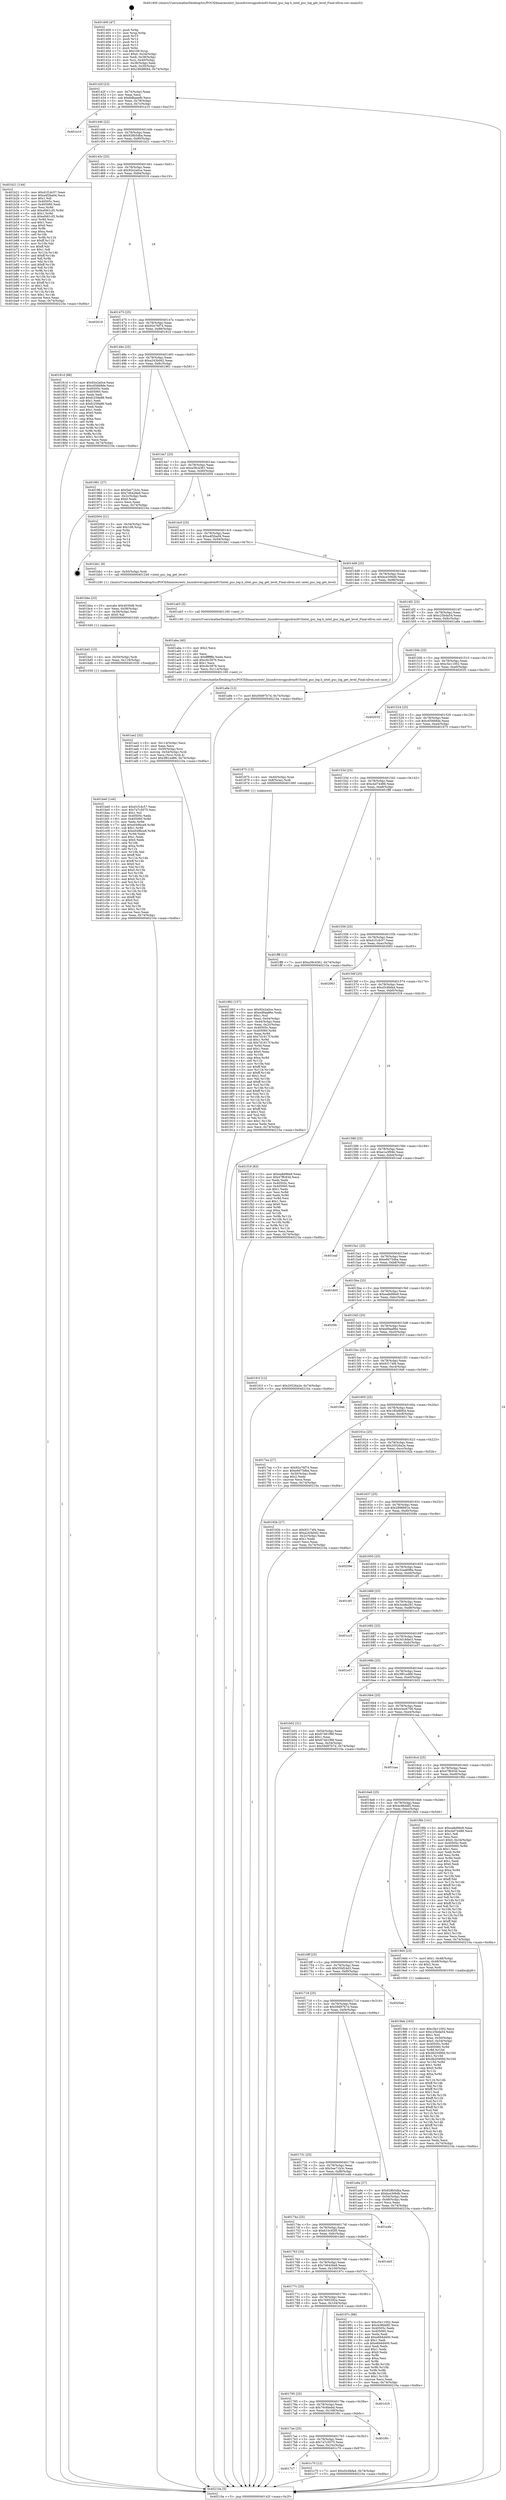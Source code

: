 digraph "0x401400" {
  label = "0x401400 (/mnt/c/Users/mathe/Desktop/tcc/POCII/binaries/extr_linuxdriversgpudrmi915intel_guc_log.h_intel_guc_log_get_level_Final-ollvm.out::main(0))"
  labelloc = "t"
  node[shape=record]

  Entry [label="",width=0.3,height=0.3,shape=circle,fillcolor=black,style=filled]
  "0x40142f" [label="{
     0x40142f [23]\l
     | [instrs]\l
     &nbsp;&nbsp;0x40142f \<+3\>: mov -0x74(%rbp),%eax\l
     &nbsp;&nbsp;0x401432 \<+2\>: mov %eax,%ecx\l
     &nbsp;&nbsp;0x401434 \<+6\>: sub $0x8dbaeefb,%ecx\l
     &nbsp;&nbsp;0x40143a \<+3\>: mov %eax,-0x78(%rbp)\l
     &nbsp;&nbsp;0x40143d \<+3\>: mov %ecx,-0x7c(%rbp)\l
     &nbsp;&nbsp;0x401440 \<+6\>: je 0000000000401e10 \<main+0xa10\>\l
  }"]
  "0x401e10" [label="{
     0x401e10\l
  }", style=dashed]
  "0x401446" [label="{
     0x401446 [22]\l
     | [instrs]\l
     &nbsp;&nbsp;0x401446 \<+5\>: jmp 000000000040144b \<main+0x4b\>\l
     &nbsp;&nbsp;0x40144b \<+3\>: mov -0x78(%rbp),%eax\l
     &nbsp;&nbsp;0x40144e \<+5\>: sub $0x928b5dba,%eax\l
     &nbsp;&nbsp;0x401453 \<+3\>: mov %eax,-0x80(%rbp)\l
     &nbsp;&nbsp;0x401456 \<+6\>: je 0000000000401b21 \<main+0x721\>\l
  }"]
  Exit [label="",width=0.3,height=0.3,shape=circle,fillcolor=black,style=filled,peripheries=2]
  "0x401b21" [label="{
     0x401b21 [144]\l
     | [instrs]\l
     &nbsp;&nbsp;0x401b21 \<+5\>: mov $0xd1f1dc57,%eax\l
     &nbsp;&nbsp;0x401b26 \<+5\>: mov $0xa4f2ba04,%ecx\l
     &nbsp;&nbsp;0x401b2b \<+2\>: mov $0x1,%dl\l
     &nbsp;&nbsp;0x401b2d \<+7\>: mov 0x40505c,%esi\l
     &nbsp;&nbsp;0x401b34 \<+7\>: mov 0x405060,%edi\l
     &nbsp;&nbsp;0x401b3b \<+3\>: mov %esi,%r8d\l
     &nbsp;&nbsp;0x401b3e \<+7\>: add $0xef461cf3,%r8d\l
     &nbsp;&nbsp;0x401b45 \<+4\>: sub $0x1,%r8d\l
     &nbsp;&nbsp;0x401b49 \<+7\>: sub $0xef461cf3,%r8d\l
     &nbsp;&nbsp;0x401b50 \<+4\>: imul %r8d,%esi\l
     &nbsp;&nbsp;0x401b54 \<+3\>: and $0x1,%esi\l
     &nbsp;&nbsp;0x401b57 \<+3\>: cmp $0x0,%esi\l
     &nbsp;&nbsp;0x401b5a \<+4\>: sete %r9b\l
     &nbsp;&nbsp;0x401b5e \<+3\>: cmp $0xa,%edi\l
     &nbsp;&nbsp;0x401b61 \<+4\>: setl %r10b\l
     &nbsp;&nbsp;0x401b65 \<+3\>: mov %r9b,%r11b\l
     &nbsp;&nbsp;0x401b68 \<+4\>: xor $0xff,%r11b\l
     &nbsp;&nbsp;0x401b6c \<+3\>: mov %r10b,%bl\l
     &nbsp;&nbsp;0x401b6f \<+3\>: xor $0xff,%bl\l
     &nbsp;&nbsp;0x401b72 \<+3\>: xor $0x1,%dl\l
     &nbsp;&nbsp;0x401b75 \<+3\>: mov %r11b,%r14b\l
     &nbsp;&nbsp;0x401b78 \<+4\>: and $0xff,%r14b\l
     &nbsp;&nbsp;0x401b7c \<+3\>: and %dl,%r9b\l
     &nbsp;&nbsp;0x401b7f \<+3\>: mov %bl,%r15b\l
     &nbsp;&nbsp;0x401b82 \<+4\>: and $0xff,%r15b\l
     &nbsp;&nbsp;0x401b86 \<+3\>: and %dl,%r10b\l
     &nbsp;&nbsp;0x401b89 \<+3\>: or %r9b,%r14b\l
     &nbsp;&nbsp;0x401b8c \<+3\>: or %r10b,%r15b\l
     &nbsp;&nbsp;0x401b8f \<+3\>: xor %r15b,%r14b\l
     &nbsp;&nbsp;0x401b92 \<+3\>: or %bl,%r11b\l
     &nbsp;&nbsp;0x401b95 \<+4\>: xor $0xff,%r11b\l
     &nbsp;&nbsp;0x401b99 \<+3\>: or $0x1,%dl\l
     &nbsp;&nbsp;0x401b9c \<+3\>: and %dl,%r11b\l
     &nbsp;&nbsp;0x401b9f \<+3\>: or %r11b,%r14b\l
     &nbsp;&nbsp;0x401ba2 \<+4\>: test $0x1,%r14b\l
     &nbsp;&nbsp;0x401ba6 \<+3\>: cmovne %ecx,%eax\l
     &nbsp;&nbsp;0x401ba9 \<+3\>: mov %eax,-0x74(%rbp)\l
     &nbsp;&nbsp;0x401bac \<+5\>: jmp 000000000040210a \<main+0xd0a\>\l
  }"]
  "0x40145c" [label="{
     0x40145c [25]\l
     | [instrs]\l
     &nbsp;&nbsp;0x40145c \<+5\>: jmp 0000000000401461 \<main+0x61\>\l
     &nbsp;&nbsp;0x401461 \<+3\>: mov -0x78(%rbp),%eax\l
     &nbsp;&nbsp;0x401464 \<+5\>: sub $0x92e2a0ce,%eax\l
     &nbsp;&nbsp;0x401469 \<+6\>: mov %eax,-0x84(%rbp)\l
     &nbsp;&nbsp;0x40146f \<+6\>: je 0000000000402019 \<main+0xc19\>\l
  }"]
  "0x4017c7" [label="{
     0x4017c7\l
  }", style=dashed]
  "0x402019" [label="{
     0x402019\l
  }", style=dashed]
  "0x401475" [label="{
     0x401475 [25]\l
     | [instrs]\l
     &nbsp;&nbsp;0x401475 \<+5\>: jmp 000000000040147a \<main+0x7a\>\l
     &nbsp;&nbsp;0x40147a \<+3\>: mov -0x78(%rbp),%eax\l
     &nbsp;&nbsp;0x40147d \<+5\>: sub $0x92e76f74,%eax\l
     &nbsp;&nbsp;0x401482 \<+6\>: mov %eax,-0x88(%rbp)\l
     &nbsp;&nbsp;0x401488 \<+6\>: je 000000000040181d \<main+0x41d\>\l
  }"]
  "0x401c70" [label="{
     0x401c70 [12]\l
     | [instrs]\l
     &nbsp;&nbsp;0x401c70 \<+7\>: movl $0xd3c6bfa4,-0x74(%rbp)\l
     &nbsp;&nbsp;0x401c77 \<+5\>: jmp 000000000040210a \<main+0xd0a\>\l
  }"]
  "0x40181d" [label="{
     0x40181d [88]\l
     | [instrs]\l
     &nbsp;&nbsp;0x40181d \<+5\>: mov $0x92e2a0ce,%eax\l
     &nbsp;&nbsp;0x401822 \<+5\>: mov $0xc65668de,%ecx\l
     &nbsp;&nbsp;0x401827 \<+7\>: mov 0x40505c,%edx\l
     &nbsp;&nbsp;0x40182e \<+7\>: mov 0x405060,%esi\l
     &nbsp;&nbsp;0x401835 \<+2\>: mov %edx,%edi\l
     &nbsp;&nbsp;0x401837 \<+6\>: add $0xfc259a88,%edi\l
     &nbsp;&nbsp;0x40183d \<+3\>: sub $0x1,%edi\l
     &nbsp;&nbsp;0x401840 \<+6\>: sub $0xfc259a88,%edi\l
     &nbsp;&nbsp;0x401846 \<+3\>: imul %edi,%edx\l
     &nbsp;&nbsp;0x401849 \<+3\>: and $0x1,%edx\l
     &nbsp;&nbsp;0x40184c \<+3\>: cmp $0x0,%edx\l
     &nbsp;&nbsp;0x40184f \<+4\>: sete %r8b\l
     &nbsp;&nbsp;0x401853 \<+3\>: cmp $0xa,%esi\l
     &nbsp;&nbsp;0x401856 \<+4\>: setl %r9b\l
     &nbsp;&nbsp;0x40185a \<+3\>: mov %r8b,%r10b\l
     &nbsp;&nbsp;0x40185d \<+3\>: and %r9b,%r10b\l
     &nbsp;&nbsp;0x401860 \<+3\>: xor %r9b,%r8b\l
     &nbsp;&nbsp;0x401863 \<+3\>: or %r8b,%r10b\l
     &nbsp;&nbsp;0x401866 \<+4\>: test $0x1,%r10b\l
     &nbsp;&nbsp;0x40186a \<+3\>: cmovne %ecx,%eax\l
     &nbsp;&nbsp;0x40186d \<+3\>: mov %eax,-0x74(%rbp)\l
     &nbsp;&nbsp;0x401870 \<+5\>: jmp 000000000040210a \<main+0xd0a\>\l
  }"]
  "0x40148e" [label="{
     0x40148e [25]\l
     | [instrs]\l
     &nbsp;&nbsp;0x40148e \<+5\>: jmp 0000000000401493 \<main+0x93\>\l
     &nbsp;&nbsp;0x401493 \<+3\>: mov -0x78(%rbp),%eax\l
     &nbsp;&nbsp;0x401496 \<+5\>: sub $0xa243b0d2,%eax\l
     &nbsp;&nbsp;0x40149b \<+6\>: mov %eax,-0x8c(%rbp)\l
     &nbsp;&nbsp;0x4014a1 \<+6\>: je 0000000000401961 \<main+0x561\>\l
  }"]
  "0x4017ae" [label="{
     0x4017ae [25]\l
     | [instrs]\l
     &nbsp;&nbsp;0x4017ae \<+5\>: jmp 00000000004017b3 \<main+0x3b3\>\l
     &nbsp;&nbsp;0x4017b3 \<+3\>: mov -0x78(%rbp),%eax\l
     &nbsp;&nbsp;0x4017b6 \<+5\>: sub $0x7a7c5075,%eax\l
     &nbsp;&nbsp;0x4017bb \<+6\>: mov %eax,-0x10c(%rbp)\l
     &nbsp;&nbsp;0x4017c1 \<+6\>: je 0000000000401c70 \<main+0x870\>\l
  }"]
  "0x401961" [label="{
     0x401961 [27]\l
     | [instrs]\l
     &nbsp;&nbsp;0x401961 \<+5\>: mov $0x5ee71b3c,%eax\l
     &nbsp;&nbsp;0x401966 \<+5\>: mov $0x746426e9,%ecx\l
     &nbsp;&nbsp;0x40196b \<+3\>: mov -0x2c(%rbp),%edx\l
     &nbsp;&nbsp;0x40196e \<+3\>: cmp $0x0,%edx\l
     &nbsp;&nbsp;0x401971 \<+3\>: cmove %ecx,%eax\l
     &nbsp;&nbsp;0x401974 \<+3\>: mov %eax,-0x74(%rbp)\l
     &nbsp;&nbsp;0x401977 \<+5\>: jmp 000000000040210a \<main+0xd0a\>\l
  }"]
  "0x4014a7" [label="{
     0x4014a7 [25]\l
     | [instrs]\l
     &nbsp;&nbsp;0x4014a7 \<+5\>: jmp 00000000004014ac \<main+0xac\>\l
     &nbsp;&nbsp;0x4014ac \<+3\>: mov -0x78(%rbp),%eax\l
     &nbsp;&nbsp;0x4014af \<+5\>: sub $0xa39c4361,%eax\l
     &nbsp;&nbsp;0x4014b4 \<+6\>: mov %eax,-0x90(%rbp)\l
     &nbsp;&nbsp;0x4014ba \<+6\>: je 0000000000402004 \<main+0xc04\>\l
  }"]
  "0x401f0c" [label="{
     0x401f0c\l
  }", style=dashed]
  "0x402004" [label="{
     0x402004 [21]\l
     | [instrs]\l
     &nbsp;&nbsp;0x402004 \<+3\>: mov -0x34(%rbp),%eax\l
     &nbsp;&nbsp;0x402007 \<+7\>: add $0x108,%rsp\l
     &nbsp;&nbsp;0x40200e \<+1\>: pop %rbx\l
     &nbsp;&nbsp;0x40200f \<+2\>: pop %r12\l
     &nbsp;&nbsp;0x402011 \<+2\>: pop %r13\l
     &nbsp;&nbsp;0x402013 \<+2\>: pop %r14\l
     &nbsp;&nbsp;0x402015 \<+2\>: pop %r15\l
     &nbsp;&nbsp;0x402017 \<+1\>: pop %rbp\l
     &nbsp;&nbsp;0x402018 \<+1\>: ret\l
  }"]
  "0x4014c0" [label="{
     0x4014c0 [25]\l
     | [instrs]\l
     &nbsp;&nbsp;0x4014c0 \<+5\>: jmp 00000000004014c5 \<main+0xc5\>\l
     &nbsp;&nbsp;0x4014c5 \<+3\>: mov -0x78(%rbp),%eax\l
     &nbsp;&nbsp;0x4014c8 \<+5\>: sub $0xa4f2ba04,%eax\l
     &nbsp;&nbsp;0x4014cd \<+6\>: mov %eax,-0x94(%rbp)\l
     &nbsp;&nbsp;0x4014d3 \<+6\>: je 0000000000401bb1 \<main+0x7b1\>\l
  }"]
  "0x401795" [label="{
     0x401795 [25]\l
     | [instrs]\l
     &nbsp;&nbsp;0x401795 \<+5\>: jmp 000000000040179a \<main+0x39a\>\l
     &nbsp;&nbsp;0x40179a \<+3\>: mov -0x78(%rbp),%eax\l
     &nbsp;&nbsp;0x40179d \<+5\>: sub $0x76c6bebd,%eax\l
     &nbsp;&nbsp;0x4017a2 \<+6\>: mov %eax,-0x108(%rbp)\l
     &nbsp;&nbsp;0x4017a8 \<+6\>: je 0000000000401f0c \<main+0xb0c\>\l
  }"]
  "0x401bb1" [label="{
     0x401bb1 [9]\l
     | [instrs]\l
     &nbsp;&nbsp;0x401bb1 \<+4\>: mov -0x50(%rbp),%rdi\l
     &nbsp;&nbsp;0x401bb5 \<+5\>: call 0000000000401240 \<intel_guc_log_get_level\>\l
     | [calls]\l
     &nbsp;&nbsp;0x401240 \{1\} (/mnt/c/Users/mathe/Desktop/tcc/POCII/binaries/extr_linuxdriversgpudrmi915intel_guc_log.h_intel_guc_log_get_level_Final-ollvm.out::intel_guc_log_get_level)\l
  }"]
  "0x4014d9" [label="{
     0x4014d9 [25]\l
     | [instrs]\l
     &nbsp;&nbsp;0x4014d9 \<+5\>: jmp 00000000004014de \<main+0xde\>\l
     &nbsp;&nbsp;0x4014de \<+3\>: mov -0x78(%rbp),%eax\l
     &nbsp;&nbsp;0x4014e1 \<+5\>: sub $0xbce306db,%eax\l
     &nbsp;&nbsp;0x4014e6 \<+6\>: mov %eax,-0x98(%rbp)\l
     &nbsp;&nbsp;0x4014ec \<+6\>: je 0000000000401ab5 \<main+0x6b5\>\l
  }"]
  "0x401d18" [label="{
     0x401d18\l
  }", style=dashed]
  "0x401ab5" [label="{
     0x401ab5 [5]\l
     | [instrs]\l
     &nbsp;&nbsp;0x401ab5 \<+5\>: call 0000000000401160 \<next_i\>\l
     | [calls]\l
     &nbsp;&nbsp;0x401160 \{1\} (/mnt/c/Users/mathe/Desktop/tcc/POCII/binaries/extr_linuxdriversgpudrmi915intel_guc_log.h_intel_guc_log_get_level_Final-ollvm.out::next_i)\l
  }"]
  "0x4014f2" [label="{
     0x4014f2 [25]\l
     | [instrs]\l
     &nbsp;&nbsp;0x4014f2 \<+5\>: jmp 00000000004014f7 \<main+0xf7\>\l
     &nbsp;&nbsp;0x4014f7 \<+3\>: mov -0x78(%rbp),%eax\l
     &nbsp;&nbsp;0x4014fa \<+5\>: sub $0xc25bda54,%eax\l
     &nbsp;&nbsp;0x4014ff \<+6\>: mov %eax,-0x9c(%rbp)\l
     &nbsp;&nbsp;0x401505 \<+6\>: je 0000000000401a8e \<main+0x68e\>\l
  }"]
  "0x401be0" [label="{
     0x401be0 [144]\l
     | [instrs]\l
     &nbsp;&nbsp;0x401be0 \<+5\>: mov $0xd1f1dc57,%eax\l
     &nbsp;&nbsp;0x401be5 \<+5\>: mov $0x7a7c5075,%esi\l
     &nbsp;&nbsp;0x401bea \<+2\>: mov $0x1,%cl\l
     &nbsp;&nbsp;0x401bec \<+7\>: mov 0x40505c,%edx\l
     &nbsp;&nbsp;0x401bf3 \<+8\>: mov 0x405060,%r8d\l
     &nbsp;&nbsp;0x401bfb \<+3\>: mov %edx,%r9d\l
     &nbsp;&nbsp;0x401bfe \<+7\>: add $0xe049bce8,%r9d\l
     &nbsp;&nbsp;0x401c05 \<+4\>: sub $0x1,%r9d\l
     &nbsp;&nbsp;0x401c09 \<+7\>: sub $0xe049bce8,%r9d\l
     &nbsp;&nbsp;0x401c10 \<+4\>: imul %r9d,%edx\l
     &nbsp;&nbsp;0x401c14 \<+3\>: and $0x1,%edx\l
     &nbsp;&nbsp;0x401c17 \<+3\>: cmp $0x0,%edx\l
     &nbsp;&nbsp;0x401c1a \<+4\>: sete %r10b\l
     &nbsp;&nbsp;0x401c1e \<+4\>: cmp $0xa,%r8d\l
     &nbsp;&nbsp;0x401c22 \<+4\>: setl %r11b\l
     &nbsp;&nbsp;0x401c26 \<+3\>: mov %r10b,%bl\l
     &nbsp;&nbsp;0x401c29 \<+3\>: xor $0xff,%bl\l
     &nbsp;&nbsp;0x401c2c \<+3\>: mov %r11b,%r14b\l
     &nbsp;&nbsp;0x401c2f \<+4\>: xor $0xff,%r14b\l
     &nbsp;&nbsp;0x401c33 \<+3\>: xor $0x0,%cl\l
     &nbsp;&nbsp;0x401c36 \<+3\>: mov %bl,%r15b\l
     &nbsp;&nbsp;0x401c39 \<+4\>: and $0x0,%r15b\l
     &nbsp;&nbsp;0x401c3d \<+3\>: and %cl,%r10b\l
     &nbsp;&nbsp;0x401c40 \<+3\>: mov %r14b,%r12b\l
     &nbsp;&nbsp;0x401c43 \<+4\>: and $0x0,%r12b\l
     &nbsp;&nbsp;0x401c47 \<+3\>: and %cl,%r11b\l
     &nbsp;&nbsp;0x401c4a \<+3\>: or %r10b,%r15b\l
     &nbsp;&nbsp;0x401c4d \<+3\>: or %r11b,%r12b\l
     &nbsp;&nbsp;0x401c50 \<+3\>: xor %r12b,%r15b\l
     &nbsp;&nbsp;0x401c53 \<+3\>: or %r14b,%bl\l
     &nbsp;&nbsp;0x401c56 \<+3\>: xor $0xff,%bl\l
     &nbsp;&nbsp;0x401c59 \<+3\>: or $0x0,%cl\l
     &nbsp;&nbsp;0x401c5c \<+2\>: and %cl,%bl\l
     &nbsp;&nbsp;0x401c5e \<+3\>: or %bl,%r15b\l
     &nbsp;&nbsp;0x401c61 \<+4\>: test $0x1,%r15b\l
     &nbsp;&nbsp;0x401c65 \<+3\>: cmovne %esi,%eax\l
     &nbsp;&nbsp;0x401c68 \<+3\>: mov %eax,-0x74(%rbp)\l
     &nbsp;&nbsp;0x401c6b \<+5\>: jmp 000000000040210a \<main+0xd0a\>\l
  }"]
  "0x401a8e" [label="{
     0x401a8e [12]\l
     | [instrs]\l
     &nbsp;&nbsp;0x401a8e \<+7\>: movl $0x59d97b7d,-0x74(%rbp)\l
     &nbsp;&nbsp;0x401a95 \<+5\>: jmp 000000000040210a \<main+0xd0a\>\l
  }"]
  "0x40150b" [label="{
     0x40150b [25]\l
     | [instrs]\l
     &nbsp;&nbsp;0x40150b \<+5\>: jmp 0000000000401510 \<main+0x110\>\l
     &nbsp;&nbsp;0x401510 \<+3\>: mov -0x78(%rbp),%eax\l
     &nbsp;&nbsp;0x401513 \<+5\>: sub $0xc5e11002,%eax\l
     &nbsp;&nbsp;0x401518 \<+6\>: mov %eax,-0xa0(%rbp)\l
     &nbsp;&nbsp;0x40151e \<+6\>: je 0000000000402035 \<main+0xc35\>\l
  }"]
  "0x401bd1" [label="{
     0x401bd1 [15]\l
     | [instrs]\l
     &nbsp;&nbsp;0x401bd1 \<+4\>: mov -0x50(%rbp),%rdi\l
     &nbsp;&nbsp;0x401bd5 \<+6\>: mov %eax,-0x118(%rbp)\l
     &nbsp;&nbsp;0x401bdb \<+5\>: call 0000000000401030 \<free@plt\>\l
     | [calls]\l
     &nbsp;&nbsp;0x401030 \{1\} (unknown)\l
  }"]
  "0x402035" [label="{
     0x402035\l
  }", style=dashed]
  "0x401524" [label="{
     0x401524 [25]\l
     | [instrs]\l
     &nbsp;&nbsp;0x401524 \<+5\>: jmp 0000000000401529 \<main+0x129\>\l
     &nbsp;&nbsp;0x401529 \<+3\>: mov -0x78(%rbp),%eax\l
     &nbsp;&nbsp;0x40152c \<+5\>: sub $0xc65668de,%eax\l
     &nbsp;&nbsp;0x401531 \<+6\>: mov %eax,-0xa4(%rbp)\l
     &nbsp;&nbsp;0x401537 \<+6\>: je 0000000000401875 \<main+0x475\>\l
  }"]
  "0x401bba" [label="{
     0x401bba [23]\l
     | [instrs]\l
     &nbsp;&nbsp;0x401bba \<+10\>: movabs $0x4030d6,%rdi\l
     &nbsp;&nbsp;0x401bc4 \<+3\>: mov %eax,-0x58(%rbp)\l
     &nbsp;&nbsp;0x401bc7 \<+3\>: mov -0x58(%rbp),%esi\l
     &nbsp;&nbsp;0x401bca \<+2\>: mov $0x0,%al\l
     &nbsp;&nbsp;0x401bcc \<+5\>: call 0000000000401040 \<printf@plt\>\l
     | [calls]\l
     &nbsp;&nbsp;0x401040 \{1\} (unknown)\l
  }"]
  "0x401875" [label="{
     0x401875 [13]\l
     | [instrs]\l
     &nbsp;&nbsp;0x401875 \<+4\>: mov -0x40(%rbp),%rax\l
     &nbsp;&nbsp;0x401879 \<+4\>: mov 0x8(%rax),%rdi\l
     &nbsp;&nbsp;0x40187d \<+5\>: call 0000000000401060 \<atoi@plt\>\l
     | [calls]\l
     &nbsp;&nbsp;0x401060 \{1\} (unknown)\l
  }"]
  "0x40153d" [label="{
     0x40153d [25]\l
     | [instrs]\l
     &nbsp;&nbsp;0x40153d \<+5\>: jmp 0000000000401542 \<main+0x142\>\l
     &nbsp;&nbsp;0x401542 \<+3\>: mov -0x78(%rbp),%eax\l
     &nbsp;&nbsp;0x401545 \<+5\>: sub $0xcbd74486,%eax\l
     &nbsp;&nbsp;0x40154a \<+6\>: mov %eax,-0xa8(%rbp)\l
     &nbsp;&nbsp;0x401550 \<+6\>: je 0000000000401ff8 \<main+0xbf8\>\l
  }"]
  "0x401ae2" [label="{
     0x401ae2 [32]\l
     | [instrs]\l
     &nbsp;&nbsp;0x401ae2 \<+6\>: mov -0x114(%rbp),%ecx\l
     &nbsp;&nbsp;0x401ae8 \<+3\>: imul %eax,%ecx\l
     &nbsp;&nbsp;0x401aeb \<+4\>: mov -0x50(%rbp),%rsi\l
     &nbsp;&nbsp;0x401aef \<+4\>: movslq -0x54(%rbp),%rdi\l
     &nbsp;&nbsp;0x401af3 \<+3\>: mov %ecx,(%rsi,%rdi,4)\l
     &nbsp;&nbsp;0x401af6 \<+7\>: movl $0x3f61ed66,-0x74(%rbp)\l
     &nbsp;&nbsp;0x401afd \<+5\>: jmp 000000000040210a \<main+0xd0a\>\l
  }"]
  "0x401ff8" [label="{
     0x401ff8 [12]\l
     | [instrs]\l
     &nbsp;&nbsp;0x401ff8 \<+7\>: movl $0xa39c4361,-0x74(%rbp)\l
     &nbsp;&nbsp;0x401fff \<+5\>: jmp 000000000040210a \<main+0xd0a\>\l
  }"]
  "0x401556" [label="{
     0x401556 [25]\l
     | [instrs]\l
     &nbsp;&nbsp;0x401556 \<+5\>: jmp 000000000040155b \<main+0x15b\>\l
     &nbsp;&nbsp;0x40155b \<+3\>: mov -0x78(%rbp),%eax\l
     &nbsp;&nbsp;0x40155e \<+5\>: sub $0xd1f1dc57,%eax\l
     &nbsp;&nbsp;0x401563 \<+6\>: mov %eax,-0xac(%rbp)\l
     &nbsp;&nbsp;0x401569 \<+6\>: je 0000000000402063 \<main+0xc63\>\l
  }"]
  "0x401aba" [label="{
     0x401aba [40]\l
     | [instrs]\l
     &nbsp;&nbsp;0x401aba \<+5\>: mov $0x2,%ecx\l
     &nbsp;&nbsp;0x401abf \<+1\>: cltd\l
     &nbsp;&nbsp;0x401ac0 \<+2\>: idiv %ecx\l
     &nbsp;&nbsp;0x401ac2 \<+6\>: imul $0xfffffffe,%edx,%ecx\l
     &nbsp;&nbsp;0x401ac8 \<+6\>: add $0xc6c3876,%ecx\l
     &nbsp;&nbsp;0x401ace \<+3\>: add $0x1,%ecx\l
     &nbsp;&nbsp;0x401ad1 \<+6\>: sub $0xc6c3876,%ecx\l
     &nbsp;&nbsp;0x401ad7 \<+6\>: mov %ecx,-0x114(%rbp)\l
     &nbsp;&nbsp;0x401add \<+5\>: call 0000000000401160 \<next_i\>\l
     | [calls]\l
     &nbsp;&nbsp;0x401160 \{1\} (/mnt/c/Users/mathe/Desktop/tcc/POCII/binaries/extr_linuxdriversgpudrmi915intel_guc_log.h_intel_guc_log_get_level_Final-ollvm.out::next_i)\l
  }"]
  "0x402063" [label="{
     0x402063\l
  }", style=dashed]
  "0x40156f" [label="{
     0x40156f [25]\l
     | [instrs]\l
     &nbsp;&nbsp;0x40156f \<+5\>: jmp 0000000000401574 \<main+0x174\>\l
     &nbsp;&nbsp;0x401574 \<+3\>: mov -0x78(%rbp),%eax\l
     &nbsp;&nbsp;0x401577 \<+5\>: sub $0xd3c6bfa4,%eax\l
     &nbsp;&nbsp;0x40157c \<+6\>: mov %eax,-0xb0(%rbp)\l
     &nbsp;&nbsp;0x401582 \<+6\>: je 0000000000401f18 \<main+0xb18\>\l
  }"]
  "0x4019eb" [label="{
     0x4019eb [163]\l
     | [instrs]\l
     &nbsp;&nbsp;0x4019eb \<+5\>: mov $0xc5e11002,%ecx\l
     &nbsp;&nbsp;0x4019f0 \<+5\>: mov $0xc25bda54,%edx\l
     &nbsp;&nbsp;0x4019f5 \<+3\>: mov $0x1,%sil\l
     &nbsp;&nbsp;0x4019f8 \<+4\>: mov %rax,-0x50(%rbp)\l
     &nbsp;&nbsp;0x4019fc \<+7\>: movl $0x0,-0x54(%rbp)\l
     &nbsp;&nbsp;0x401a03 \<+8\>: mov 0x40505c,%r8d\l
     &nbsp;&nbsp;0x401a0b \<+8\>: mov 0x405060,%r9d\l
     &nbsp;&nbsp;0x401a13 \<+3\>: mov %r8d,%r10d\l
     &nbsp;&nbsp;0x401a16 \<+7\>: sub $0x4b20490d,%r10d\l
     &nbsp;&nbsp;0x401a1d \<+4\>: sub $0x1,%r10d\l
     &nbsp;&nbsp;0x401a21 \<+7\>: add $0x4b20490d,%r10d\l
     &nbsp;&nbsp;0x401a28 \<+4\>: imul %r10d,%r8d\l
     &nbsp;&nbsp;0x401a2c \<+4\>: and $0x1,%r8d\l
     &nbsp;&nbsp;0x401a30 \<+4\>: cmp $0x0,%r8d\l
     &nbsp;&nbsp;0x401a34 \<+4\>: sete %r11b\l
     &nbsp;&nbsp;0x401a38 \<+4\>: cmp $0xa,%r9d\l
     &nbsp;&nbsp;0x401a3c \<+3\>: setl %bl\l
     &nbsp;&nbsp;0x401a3f \<+3\>: mov %r11b,%r14b\l
     &nbsp;&nbsp;0x401a42 \<+4\>: xor $0xff,%r14b\l
     &nbsp;&nbsp;0x401a46 \<+3\>: mov %bl,%r15b\l
     &nbsp;&nbsp;0x401a49 \<+4\>: xor $0xff,%r15b\l
     &nbsp;&nbsp;0x401a4d \<+4\>: xor $0x1,%sil\l
     &nbsp;&nbsp;0x401a51 \<+3\>: mov %r14b,%r12b\l
     &nbsp;&nbsp;0x401a54 \<+4\>: and $0xff,%r12b\l
     &nbsp;&nbsp;0x401a58 \<+3\>: and %sil,%r11b\l
     &nbsp;&nbsp;0x401a5b \<+3\>: mov %r15b,%r13b\l
     &nbsp;&nbsp;0x401a5e \<+4\>: and $0xff,%r13b\l
     &nbsp;&nbsp;0x401a62 \<+3\>: and %sil,%bl\l
     &nbsp;&nbsp;0x401a65 \<+3\>: or %r11b,%r12b\l
     &nbsp;&nbsp;0x401a68 \<+3\>: or %bl,%r13b\l
     &nbsp;&nbsp;0x401a6b \<+3\>: xor %r13b,%r12b\l
     &nbsp;&nbsp;0x401a6e \<+3\>: or %r15b,%r14b\l
     &nbsp;&nbsp;0x401a71 \<+4\>: xor $0xff,%r14b\l
     &nbsp;&nbsp;0x401a75 \<+4\>: or $0x1,%sil\l
     &nbsp;&nbsp;0x401a79 \<+3\>: and %sil,%r14b\l
     &nbsp;&nbsp;0x401a7c \<+3\>: or %r14b,%r12b\l
     &nbsp;&nbsp;0x401a7f \<+4\>: test $0x1,%r12b\l
     &nbsp;&nbsp;0x401a83 \<+3\>: cmovne %edx,%ecx\l
     &nbsp;&nbsp;0x401a86 \<+3\>: mov %ecx,-0x74(%rbp)\l
     &nbsp;&nbsp;0x401a89 \<+5\>: jmp 000000000040210a \<main+0xd0a\>\l
  }"]
  "0x401f18" [label="{
     0x401f18 [83]\l
     | [instrs]\l
     &nbsp;&nbsp;0x401f18 \<+5\>: mov $0xea8d96e9,%eax\l
     &nbsp;&nbsp;0x401f1d \<+5\>: mov $0x47ffc83d,%ecx\l
     &nbsp;&nbsp;0x401f22 \<+2\>: xor %edx,%edx\l
     &nbsp;&nbsp;0x401f24 \<+7\>: mov 0x40505c,%esi\l
     &nbsp;&nbsp;0x401f2b \<+7\>: mov 0x405060,%edi\l
     &nbsp;&nbsp;0x401f32 \<+3\>: sub $0x1,%edx\l
     &nbsp;&nbsp;0x401f35 \<+3\>: mov %esi,%r8d\l
     &nbsp;&nbsp;0x401f38 \<+3\>: add %edx,%r8d\l
     &nbsp;&nbsp;0x401f3b \<+4\>: imul %r8d,%esi\l
     &nbsp;&nbsp;0x401f3f \<+3\>: and $0x1,%esi\l
     &nbsp;&nbsp;0x401f42 \<+3\>: cmp $0x0,%esi\l
     &nbsp;&nbsp;0x401f45 \<+4\>: sete %r9b\l
     &nbsp;&nbsp;0x401f49 \<+3\>: cmp $0xa,%edi\l
     &nbsp;&nbsp;0x401f4c \<+4\>: setl %r10b\l
     &nbsp;&nbsp;0x401f50 \<+3\>: mov %r9b,%r11b\l
     &nbsp;&nbsp;0x401f53 \<+3\>: and %r10b,%r11b\l
     &nbsp;&nbsp;0x401f56 \<+3\>: xor %r10b,%r9b\l
     &nbsp;&nbsp;0x401f59 \<+3\>: or %r9b,%r11b\l
     &nbsp;&nbsp;0x401f5c \<+4\>: test $0x1,%r11b\l
     &nbsp;&nbsp;0x401f60 \<+3\>: cmovne %ecx,%eax\l
     &nbsp;&nbsp;0x401f63 \<+3\>: mov %eax,-0x74(%rbp)\l
     &nbsp;&nbsp;0x401f66 \<+5\>: jmp 000000000040210a \<main+0xd0a\>\l
  }"]
  "0x401588" [label="{
     0x401588 [25]\l
     | [instrs]\l
     &nbsp;&nbsp;0x401588 \<+5\>: jmp 000000000040158d \<main+0x18d\>\l
     &nbsp;&nbsp;0x40158d \<+3\>: mov -0x78(%rbp),%eax\l
     &nbsp;&nbsp;0x401590 \<+5\>: sub $0xe1a3f94b,%eax\l
     &nbsp;&nbsp;0x401595 \<+6\>: mov %eax,-0xb4(%rbp)\l
     &nbsp;&nbsp;0x40159b \<+6\>: je 0000000000401eaf \<main+0xaaf\>\l
  }"]
  "0x40177c" [label="{
     0x40177c [25]\l
     | [instrs]\l
     &nbsp;&nbsp;0x40177c \<+5\>: jmp 0000000000401781 \<main+0x381\>\l
     &nbsp;&nbsp;0x401781 \<+3\>: mov -0x78(%rbp),%eax\l
     &nbsp;&nbsp;0x401784 \<+5\>: sub $0x7695292a,%eax\l
     &nbsp;&nbsp;0x401789 \<+6\>: mov %eax,-0x104(%rbp)\l
     &nbsp;&nbsp;0x40178f \<+6\>: je 0000000000401d18 \<main+0x918\>\l
  }"]
  "0x401eaf" [label="{
     0x401eaf\l
  }", style=dashed]
  "0x4015a1" [label="{
     0x4015a1 [25]\l
     | [instrs]\l
     &nbsp;&nbsp;0x4015a1 \<+5\>: jmp 00000000004015a6 \<main+0x1a6\>\l
     &nbsp;&nbsp;0x4015a6 \<+3\>: mov -0x78(%rbp),%eax\l
     &nbsp;&nbsp;0x4015a9 \<+5\>: sub $0xe8d75dba,%eax\l
     &nbsp;&nbsp;0x4015ae \<+6\>: mov %eax,-0xb8(%rbp)\l
     &nbsp;&nbsp;0x4015b4 \<+6\>: je 0000000000401805 \<main+0x405\>\l
  }"]
  "0x40197c" [label="{
     0x40197c [88]\l
     | [instrs]\l
     &nbsp;&nbsp;0x40197c \<+5\>: mov $0xc5e11002,%eax\l
     &nbsp;&nbsp;0x401981 \<+5\>: mov $0x4c86ddf2,%ecx\l
     &nbsp;&nbsp;0x401986 \<+7\>: mov 0x40505c,%edx\l
     &nbsp;&nbsp;0x40198d \<+7\>: mov 0x405060,%esi\l
     &nbsp;&nbsp;0x401994 \<+2\>: mov %edx,%edi\l
     &nbsp;&nbsp;0x401996 \<+6\>: add $0xe694d400,%edi\l
     &nbsp;&nbsp;0x40199c \<+3\>: sub $0x1,%edi\l
     &nbsp;&nbsp;0x40199f \<+6\>: sub $0xe694d400,%edi\l
     &nbsp;&nbsp;0x4019a5 \<+3\>: imul %edi,%edx\l
     &nbsp;&nbsp;0x4019a8 \<+3\>: and $0x1,%edx\l
     &nbsp;&nbsp;0x4019ab \<+3\>: cmp $0x0,%edx\l
     &nbsp;&nbsp;0x4019ae \<+4\>: sete %r8b\l
     &nbsp;&nbsp;0x4019b2 \<+3\>: cmp $0xa,%esi\l
     &nbsp;&nbsp;0x4019b5 \<+4\>: setl %r9b\l
     &nbsp;&nbsp;0x4019b9 \<+3\>: mov %r8b,%r10b\l
     &nbsp;&nbsp;0x4019bc \<+3\>: and %r9b,%r10b\l
     &nbsp;&nbsp;0x4019bf \<+3\>: xor %r9b,%r8b\l
     &nbsp;&nbsp;0x4019c2 \<+3\>: or %r8b,%r10b\l
     &nbsp;&nbsp;0x4019c5 \<+4\>: test $0x1,%r10b\l
     &nbsp;&nbsp;0x4019c9 \<+3\>: cmovne %ecx,%eax\l
     &nbsp;&nbsp;0x4019cc \<+3\>: mov %eax,-0x74(%rbp)\l
     &nbsp;&nbsp;0x4019cf \<+5\>: jmp 000000000040210a \<main+0xd0a\>\l
  }"]
  "0x401805" [label="{
     0x401805\l
  }", style=dashed]
  "0x4015ba" [label="{
     0x4015ba [25]\l
     | [instrs]\l
     &nbsp;&nbsp;0x4015ba \<+5\>: jmp 00000000004015bf \<main+0x1bf\>\l
     &nbsp;&nbsp;0x4015bf \<+3\>: mov -0x78(%rbp),%eax\l
     &nbsp;&nbsp;0x4015c2 \<+5\>: sub $0xea8d96e9,%eax\l
     &nbsp;&nbsp;0x4015c7 \<+6\>: mov %eax,-0xbc(%rbp)\l
     &nbsp;&nbsp;0x4015cd \<+6\>: je 00000000004020fc \<main+0xcfc\>\l
  }"]
  "0x401763" [label="{
     0x401763 [25]\l
     | [instrs]\l
     &nbsp;&nbsp;0x401763 \<+5\>: jmp 0000000000401768 \<main+0x368\>\l
     &nbsp;&nbsp;0x401768 \<+3\>: mov -0x78(%rbp),%eax\l
     &nbsp;&nbsp;0x40176b \<+5\>: sub $0x746426e9,%eax\l
     &nbsp;&nbsp;0x401770 \<+6\>: mov %eax,-0x100(%rbp)\l
     &nbsp;&nbsp;0x401776 \<+6\>: je 000000000040197c \<main+0x57c\>\l
  }"]
  "0x4020fc" [label="{
     0x4020fc\l
  }", style=dashed]
  "0x4015d3" [label="{
     0x4015d3 [25]\l
     | [instrs]\l
     &nbsp;&nbsp;0x4015d3 \<+5\>: jmp 00000000004015d8 \<main+0x1d8\>\l
     &nbsp;&nbsp;0x4015d8 \<+3\>: mov -0x78(%rbp),%eax\l
     &nbsp;&nbsp;0x4015db \<+5\>: sub $0xed9aa86e,%eax\l
     &nbsp;&nbsp;0x4015e0 \<+6\>: mov %eax,-0xc0(%rbp)\l
     &nbsp;&nbsp;0x4015e6 \<+6\>: je 000000000040191f \<main+0x51f\>\l
  }"]
  "0x401de5" [label="{
     0x401de5\l
  }", style=dashed]
  "0x40191f" [label="{
     0x40191f [12]\l
     | [instrs]\l
     &nbsp;&nbsp;0x40191f \<+7\>: movl $0x20526a2e,-0x74(%rbp)\l
     &nbsp;&nbsp;0x401926 \<+5\>: jmp 000000000040210a \<main+0xd0a\>\l
  }"]
  "0x4015ec" [label="{
     0x4015ec [25]\l
     | [instrs]\l
     &nbsp;&nbsp;0x4015ec \<+5\>: jmp 00000000004015f1 \<main+0x1f1\>\l
     &nbsp;&nbsp;0x4015f1 \<+3\>: mov -0x78(%rbp),%eax\l
     &nbsp;&nbsp;0x4015f4 \<+5\>: sub $0x93174f4,%eax\l
     &nbsp;&nbsp;0x4015f9 \<+6\>: mov %eax,-0xc4(%rbp)\l
     &nbsp;&nbsp;0x4015ff \<+6\>: je 0000000000401946 \<main+0x546\>\l
  }"]
  "0x40174a" [label="{
     0x40174a [25]\l
     | [instrs]\l
     &nbsp;&nbsp;0x40174a \<+5\>: jmp 000000000040174f \<main+0x34f\>\l
     &nbsp;&nbsp;0x40174f \<+3\>: mov -0x78(%rbp),%eax\l
     &nbsp;&nbsp;0x401752 \<+5\>: sub $0x610c92f5,%eax\l
     &nbsp;&nbsp;0x401757 \<+6\>: mov %eax,-0xfc(%rbp)\l
     &nbsp;&nbsp;0x40175d \<+6\>: je 0000000000401de5 \<main+0x9e5\>\l
  }"]
  "0x401946" [label="{
     0x401946\l
  }", style=dashed]
  "0x401605" [label="{
     0x401605 [25]\l
     | [instrs]\l
     &nbsp;&nbsp;0x401605 \<+5\>: jmp 000000000040160a \<main+0x20a\>\l
     &nbsp;&nbsp;0x40160a \<+3\>: mov -0x78(%rbp),%eax\l
     &nbsp;&nbsp;0x40160d \<+5\>: sub $0x180d8064,%eax\l
     &nbsp;&nbsp;0x401612 \<+6\>: mov %eax,-0xc8(%rbp)\l
     &nbsp;&nbsp;0x401618 \<+6\>: je 00000000004017ea \<main+0x3ea\>\l
  }"]
  "0x401e4b" [label="{
     0x401e4b\l
  }", style=dashed]
  "0x4017ea" [label="{
     0x4017ea [27]\l
     | [instrs]\l
     &nbsp;&nbsp;0x4017ea \<+5\>: mov $0x92e76f74,%eax\l
     &nbsp;&nbsp;0x4017ef \<+5\>: mov $0xe8d75dba,%ecx\l
     &nbsp;&nbsp;0x4017f4 \<+3\>: mov -0x30(%rbp),%edx\l
     &nbsp;&nbsp;0x4017f7 \<+3\>: cmp $0x2,%edx\l
     &nbsp;&nbsp;0x4017fa \<+3\>: cmovne %ecx,%eax\l
     &nbsp;&nbsp;0x4017fd \<+3\>: mov %eax,-0x74(%rbp)\l
     &nbsp;&nbsp;0x401800 \<+5\>: jmp 000000000040210a \<main+0xd0a\>\l
  }"]
  "0x40161e" [label="{
     0x40161e [25]\l
     | [instrs]\l
     &nbsp;&nbsp;0x40161e \<+5\>: jmp 0000000000401623 \<main+0x223\>\l
     &nbsp;&nbsp;0x401623 \<+3\>: mov -0x78(%rbp),%eax\l
     &nbsp;&nbsp;0x401626 \<+5\>: sub $0x20526a2e,%eax\l
     &nbsp;&nbsp;0x40162b \<+6\>: mov %eax,-0xcc(%rbp)\l
     &nbsp;&nbsp;0x401631 \<+6\>: je 000000000040192b \<main+0x52b\>\l
  }"]
  "0x40210a" [label="{
     0x40210a [5]\l
     | [instrs]\l
     &nbsp;&nbsp;0x40210a \<+5\>: jmp 000000000040142f \<main+0x2f\>\l
  }"]
  "0x401400" [label="{
     0x401400 [47]\l
     | [instrs]\l
     &nbsp;&nbsp;0x401400 \<+1\>: push %rbp\l
     &nbsp;&nbsp;0x401401 \<+3\>: mov %rsp,%rbp\l
     &nbsp;&nbsp;0x401404 \<+2\>: push %r15\l
     &nbsp;&nbsp;0x401406 \<+2\>: push %r14\l
     &nbsp;&nbsp;0x401408 \<+2\>: push %r13\l
     &nbsp;&nbsp;0x40140a \<+2\>: push %r12\l
     &nbsp;&nbsp;0x40140c \<+1\>: push %rbx\l
     &nbsp;&nbsp;0x40140d \<+7\>: sub $0x108,%rsp\l
     &nbsp;&nbsp;0x401414 \<+7\>: movl $0x0,-0x34(%rbp)\l
     &nbsp;&nbsp;0x40141b \<+3\>: mov %edi,-0x38(%rbp)\l
     &nbsp;&nbsp;0x40141e \<+4\>: mov %rsi,-0x40(%rbp)\l
     &nbsp;&nbsp;0x401422 \<+3\>: mov -0x38(%rbp),%edi\l
     &nbsp;&nbsp;0x401425 \<+3\>: mov %edi,-0x30(%rbp)\l
     &nbsp;&nbsp;0x401428 \<+7\>: movl $0x180d8064,-0x74(%rbp)\l
  }"]
  "0x401882" [label="{
     0x401882 [157]\l
     | [instrs]\l
     &nbsp;&nbsp;0x401882 \<+5\>: mov $0x92e2a0ce,%ecx\l
     &nbsp;&nbsp;0x401887 \<+5\>: mov $0xed9aa86e,%edx\l
     &nbsp;&nbsp;0x40188c \<+3\>: mov $0x1,%sil\l
     &nbsp;&nbsp;0x40188f \<+3\>: mov %eax,-0x44(%rbp)\l
     &nbsp;&nbsp;0x401892 \<+3\>: mov -0x44(%rbp),%eax\l
     &nbsp;&nbsp;0x401895 \<+3\>: mov %eax,-0x2c(%rbp)\l
     &nbsp;&nbsp;0x401898 \<+7\>: mov 0x40505c,%eax\l
     &nbsp;&nbsp;0x40189f \<+8\>: mov 0x405060,%r8d\l
     &nbsp;&nbsp;0x4018a7 \<+3\>: mov %eax,%r9d\l
     &nbsp;&nbsp;0x4018aa \<+7\>: add $0x7d1617f,%r9d\l
     &nbsp;&nbsp;0x4018b1 \<+4\>: sub $0x1,%r9d\l
     &nbsp;&nbsp;0x4018b5 \<+7\>: sub $0x7d1617f,%r9d\l
     &nbsp;&nbsp;0x4018bc \<+4\>: imul %r9d,%eax\l
     &nbsp;&nbsp;0x4018c0 \<+3\>: and $0x1,%eax\l
     &nbsp;&nbsp;0x4018c3 \<+3\>: cmp $0x0,%eax\l
     &nbsp;&nbsp;0x4018c6 \<+4\>: sete %r10b\l
     &nbsp;&nbsp;0x4018ca \<+4\>: cmp $0xa,%r8d\l
     &nbsp;&nbsp;0x4018ce \<+4\>: setl %r11b\l
     &nbsp;&nbsp;0x4018d2 \<+3\>: mov %r10b,%bl\l
     &nbsp;&nbsp;0x4018d5 \<+3\>: xor $0xff,%bl\l
     &nbsp;&nbsp;0x4018d8 \<+3\>: mov %r11b,%r14b\l
     &nbsp;&nbsp;0x4018db \<+4\>: xor $0xff,%r14b\l
     &nbsp;&nbsp;0x4018df \<+4\>: xor $0x1,%sil\l
     &nbsp;&nbsp;0x4018e3 \<+3\>: mov %bl,%r15b\l
     &nbsp;&nbsp;0x4018e6 \<+4\>: and $0xff,%r15b\l
     &nbsp;&nbsp;0x4018ea \<+3\>: and %sil,%r10b\l
     &nbsp;&nbsp;0x4018ed \<+3\>: mov %r14b,%r12b\l
     &nbsp;&nbsp;0x4018f0 \<+4\>: and $0xff,%r12b\l
     &nbsp;&nbsp;0x4018f4 \<+3\>: and %sil,%r11b\l
     &nbsp;&nbsp;0x4018f7 \<+3\>: or %r10b,%r15b\l
     &nbsp;&nbsp;0x4018fa \<+3\>: or %r11b,%r12b\l
     &nbsp;&nbsp;0x4018fd \<+3\>: xor %r12b,%r15b\l
     &nbsp;&nbsp;0x401900 \<+3\>: or %r14b,%bl\l
     &nbsp;&nbsp;0x401903 \<+3\>: xor $0xff,%bl\l
     &nbsp;&nbsp;0x401906 \<+4\>: or $0x1,%sil\l
     &nbsp;&nbsp;0x40190a \<+3\>: and %sil,%bl\l
     &nbsp;&nbsp;0x40190d \<+3\>: or %bl,%r15b\l
     &nbsp;&nbsp;0x401910 \<+4\>: test $0x1,%r15b\l
     &nbsp;&nbsp;0x401914 \<+3\>: cmovne %edx,%ecx\l
     &nbsp;&nbsp;0x401917 \<+3\>: mov %ecx,-0x74(%rbp)\l
     &nbsp;&nbsp;0x40191a \<+5\>: jmp 000000000040210a \<main+0xd0a\>\l
  }"]
  "0x401731" [label="{
     0x401731 [25]\l
     | [instrs]\l
     &nbsp;&nbsp;0x401731 \<+5\>: jmp 0000000000401736 \<main+0x336\>\l
     &nbsp;&nbsp;0x401736 \<+3\>: mov -0x78(%rbp),%eax\l
     &nbsp;&nbsp;0x401739 \<+5\>: sub $0x5ee71b3c,%eax\l
     &nbsp;&nbsp;0x40173e \<+6\>: mov %eax,-0xf8(%rbp)\l
     &nbsp;&nbsp;0x401744 \<+6\>: je 0000000000401e4b \<main+0xa4b\>\l
  }"]
  "0x40192b" [label="{
     0x40192b [27]\l
     | [instrs]\l
     &nbsp;&nbsp;0x40192b \<+5\>: mov $0x93174f4,%eax\l
     &nbsp;&nbsp;0x401930 \<+5\>: mov $0xa243b0d2,%ecx\l
     &nbsp;&nbsp;0x401935 \<+3\>: mov -0x2c(%rbp),%edx\l
     &nbsp;&nbsp;0x401938 \<+3\>: cmp $0x1,%edx\l
     &nbsp;&nbsp;0x40193b \<+3\>: cmovl %ecx,%eax\l
     &nbsp;&nbsp;0x40193e \<+3\>: mov %eax,-0x74(%rbp)\l
     &nbsp;&nbsp;0x401941 \<+5\>: jmp 000000000040210a \<main+0xd0a\>\l
  }"]
  "0x401637" [label="{
     0x401637 [25]\l
     | [instrs]\l
     &nbsp;&nbsp;0x401637 \<+5\>: jmp 000000000040163c \<main+0x23c\>\l
     &nbsp;&nbsp;0x40163c \<+3\>: mov -0x78(%rbp),%eax\l
     &nbsp;&nbsp;0x40163f \<+5\>: sub $0x2898891b,%eax\l
     &nbsp;&nbsp;0x401644 \<+6\>: mov %eax,-0xd0(%rbp)\l
     &nbsp;&nbsp;0x40164a \<+6\>: je 000000000040209e \<main+0xc9e\>\l
  }"]
  "0x401a9a" [label="{
     0x401a9a [27]\l
     | [instrs]\l
     &nbsp;&nbsp;0x401a9a \<+5\>: mov $0x928b5dba,%eax\l
     &nbsp;&nbsp;0x401a9f \<+5\>: mov $0xbce306db,%ecx\l
     &nbsp;&nbsp;0x401aa4 \<+3\>: mov -0x54(%rbp),%edx\l
     &nbsp;&nbsp;0x401aa7 \<+3\>: cmp -0x48(%rbp),%edx\l
     &nbsp;&nbsp;0x401aaa \<+3\>: cmovl %ecx,%eax\l
     &nbsp;&nbsp;0x401aad \<+3\>: mov %eax,-0x74(%rbp)\l
     &nbsp;&nbsp;0x401ab0 \<+5\>: jmp 000000000040210a \<main+0xd0a\>\l
  }"]
  "0x40209e" [label="{
     0x40209e\l
  }", style=dashed]
  "0x401650" [label="{
     0x401650 [25]\l
     | [instrs]\l
     &nbsp;&nbsp;0x401650 \<+5\>: jmp 0000000000401655 \<main+0x255\>\l
     &nbsp;&nbsp;0x401655 \<+3\>: mov -0x78(%rbp),%eax\l
     &nbsp;&nbsp;0x401658 \<+5\>: sub $0x32ad698a,%eax\l
     &nbsp;&nbsp;0x40165d \<+6\>: mov %eax,-0xd4(%rbp)\l
     &nbsp;&nbsp;0x401663 \<+6\>: je 0000000000401df1 \<main+0x9f1\>\l
  }"]
  "0x401718" [label="{
     0x401718 [25]\l
     | [instrs]\l
     &nbsp;&nbsp;0x401718 \<+5\>: jmp 000000000040171d \<main+0x31d\>\l
     &nbsp;&nbsp;0x40171d \<+3\>: mov -0x78(%rbp),%eax\l
     &nbsp;&nbsp;0x401720 \<+5\>: sub $0x59d97b7d,%eax\l
     &nbsp;&nbsp;0x401725 \<+6\>: mov %eax,-0xf4(%rbp)\l
     &nbsp;&nbsp;0x40172b \<+6\>: je 0000000000401a9a \<main+0x69a\>\l
  }"]
  "0x401df1" [label="{
     0x401df1\l
  }", style=dashed]
  "0x401669" [label="{
     0x401669 [25]\l
     | [instrs]\l
     &nbsp;&nbsp;0x401669 \<+5\>: jmp 000000000040166e \<main+0x26e\>\l
     &nbsp;&nbsp;0x40166e \<+3\>: mov -0x78(%rbp),%eax\l
     &nbsp;&nbsp;0x401671 \<+5\>: sub $0x3ce8e291,%eax\l
     &nbsp;&nbsp;0x401676 \<+6\>: mov %eax,-0xd8(%rbp)\l
     &nbsp;&nbsp;0x40167c \<+6\>: je 0000000000401cc5 \<main+0x8c5\>\l
  }"]
  "0x4020eb" [label="{
     0x4020eb\l
  }", style=dashed]
  "0x401cc5" [label="{
     0x401cc5\l
  }", style=dashed]
  "0x401682" [label="{
     0x401682 [25]\l
     | [instrs]\l
     &nbsp;&nbsp;0x401682 \<+5\>: jmp 0000000000401687 \<main+0x287\>\l
     &nbsp;&nbsp;0x401687 \<+3\>: mov -0x78(%rbp),%eax\l
     &nbsp;&nbsp;0x40168a \<+5\>: sub $0x3d18dac3,%eax\l
     &nbsp;&nbsp;0x40168f \<+6\>: mov %eax,-0xdc(%rbp)\l
     &nbsp;&nbsp;0x401695 \<+6\>: je 0000000000401e57 \<main+0xa57\>\l
  }"]
  "0x4016ff" [label="{
     0x4016ff [25]\l
     | [instrs]\l
     &nbsp;&nbsp;0x4016ff \<+5\>: jmp 0000000000401704 \<main+0x304\>\l
     &nbsp;&nbsp;0x401704 \<+3\>: mov -0x78(%rbp),%eax\l
     &nbsp;&nbsp;0x401707 \<+5\>: sub $0x55bf24d3,%eax\l
     &nbsp;&nbsp;0x40170c \<+6\>: mov %eax,-0xf0(%rbp)\l
     &nbsp;&nbsp;0x401712 \<+6\>: je 00000000004020eb \<main+0xceb\>\l
  }"]
  "0x401e57" [label="{
     0x401e57\l
  }", style=dashed]
  "0x40169b" [label="{
     0x40169b [25]\l
     | [instrs]\l
     &nbsp;&nbsp;0x40169b \<+5\>: jmp 00000000004016a0 \<main+0x2a0\>\l
     &nbsp;&nbsp;0x4016a0 \<+3\>: mov -0x78(%rbp),%eax\l
     &nbsp;&nbsp;0x4016a3 \<+5\>: sub $0x3f61ed66,%eax\l
     &nbsp;&nbsp;0x4016a8 \<+6\>: mov %eax,-0xe0(%rbp)\l
     &nbsp;&nbsp;0x4016ae \<+6\>: je 0000000000401b02 \<main+0x702\>\l
  }"]
  "0x4019d4" [label="{
     0x4019d4 [23]\l
     | [instrs]\l
     &nbsp;&nbsp;0x4019d4 \<+7\>: movl $0x1,-0x48(%rbp)\l
     &nbsp;&nbsp;0x4019db \<+4\>: movslq -0x48(%rbp),%rax\l
     &nbsp;&nbsp;0x4019df \<+4\>: shl $0x2,%rax\l
     &nbsp;&nbsp;0x4019e3 \<+3\>: mov %rax,%rdi\l
     &nbsp;&nbsp;0x4019e6 \<+5\>: call 0000000000401050 \<malloc@plt\>\l
     | [calls]\l
     &nbsp;&nbsp;0x401050 \{1\} (unknown)\l
  }"]
  "0x401b02" [label="{
     0x401b02 [31]\l
     | [instrs]\l
     &nbsp;&nbsp;0x401b02 \<+3\>: mov -0x54(%rbp),%eax\l
     &nbsp;&nbsp;0x401b05 \<+5\>: sub $0x67461f88,%eax\l
     &nbsp;&nbsp;0x401b0a \<+3\>: add $0x1,%eax\l
     &nbsp;&nbsp;0x401b0d \<+5\>: add $0x67461f88,%eax\l
     &nbsp;&nbsp;0x401b12 \<+3\>: mov %eax,-0x54(%rbp)\l
     &nbsp;&nbsp;0x401b15 \<+7\>: movl $0x59d97b7d,-0x74(%rbp)\l
     &nbsp;&nbsp;0x401b1c \<+5\>: jmp 000000000040210a \<main+0xd0a\>\l
  }"]
  "0x4016b4" [label="{
     0x4016b4 [25]\l
     | [instrs]\l
     &nbsp;&nbsp;0x4016b4 \<+5\>: jmp 00000000004016b9 \<main+0x2b9\>\l
     &nbsp;&nbsp;0x4016b9 \<+3\>: mov -0x78(%rbp),%eax\l
     &nbsp;&nbsp;0x4016bc \<+5\>: sub $0x43ec6758,%eax\l
     &nbsp;&nbsp;0x4016c1 \<+6\>: mov %eax,-0xe4(%rbp)\l
     &nbsp;&nbsp;0x4016c7 \<+6\>: je 0000000000401caa \<main+0x8aa\>\l
  }"]
  "0x4016e6" [label="{
     0x4016e6 [25]\l
     | [instrs]\l
     &nbsp;&nbsp;0x4016e6 \<+5\>: jmp 00000000004016eb \<main+0x2eb\>\l
     &nbsp;&nbsp;0x4016eb \<+3\>: mov -0x78(%rbp),%eax\l
     &nbsp;&nbsp;0x4016ee \<+5\>: sub $0x4c86ddf2,%eax\l
     &nbsp;&nbsp;0x4016f3 \<+6\>: mov %eax,-0xec(%rbp)\l
     &nbsp;&nbsp;0x4016f9 \<+6\>: je 00000000004019d4 \<main+0x5d4\>\l
  }"]
  "0x401caa" [label="{
     0x401caa\l
  }", style=dashed]
  "0x4016cd" [label="{
     0x4016cd [25]\l
     | [instrs]\l
     &nbsp;&nbsp;0x4016cd \<+5\>: jmp 00000000004016d2 \<main+0x2d2\>\l
     &nbsp;&nbsp;0x4016d2 \<+3\>: mov -0x78(%rbp),%eax\l
     &nbsp;&nbsp;0x4016d5 \<+5\>: sub $0x47ffc83d,%eax\l
     &nbsp;&nbsp;0x4016da \<+6\>: mov %eax,-0xe8(%rbp)\l
     &nbsp;&nbsp;0x4016e0 \<+6\>: je 0000000000401f6b \<main+0xb6b\>\l
  }"]
  "0x401f6b" [label="{
     0x401f6b [141]\l
     | [instrs]\l
     &nbsp;&nbsp;0x401f6b \<+5\>: mov $0xea8d96e9,%eax\l
     &nbsp;&nbsp;0x401f70 \<+5\>: mov $0xcbd74486,%ecx\l
     &nbsp;&nbsp;0x401f75 \<+2\>: mov $0x1,%dl\l
     &nbsp;&nbsp;0x401f77 \<+2\>: xor %esi,%esi\l
     &nbsp;&nbsp;0x401f79 \<+7\>: movl $0x0,-0x34(%rbp)\l
     &nbsp;&nbsp;0x401f80 \<+7\>: mov 0x40505c,%edi\l
     &nbsp;&nbsp;0x401f87 \<+8\>: mov 0x405060,%r8d\l
     &nbsp;&nbsp;0x401f8f \<+3\>: sub $0x1,%esi\l
     &nbsp;&nbsp;0x401f92 \<+3\>: mov %edi,%r9d\l
     &nbsp;&nbsp;0x401f95 \<+3\>: add %esi,%r9d\l
     &nbsp;&nbsp;0x401f98 \<+4\>: imul %r9d,%edi\l
     &nbsp;&nbsp;0x401f9c \<+3\>: and $0x1,%edi\l
     &nbsp;&nbsp;0x401f9f \<+3\>: cmp $0x0,%edi\l
     &nbsp;&nbsp;0x401fa2 \<+4\>: sete %r10b\l
     &nbsp;&nbsp;0x401fa6 \<+4\>: cmp $0xa,%r8d\l
     &nbsp;&nbsp;0x401faa \<+4\>: setl %r11b\l
     &nbsp;&nbsp;0x401fae \<+3\>: mov %r10b,%bl\l
     &nbsp;&nbsp;0x401fb1 \<+3\>: xor $0xff,%bl\l
     &nbsp;&nbsp;0x401fb4 \<+3\>: mov %r11b,%r14b\l
     &nbsp;&nbsp;0x401fb7 \<+4\>: xor $0xff,%r14b\l
     &nbsp;&nbsp;0x401fbb \<+3\>: xor $0x1,%dl\l
     &nbsp;&nbsp;0x401fbe \<+3\>: mov %bl,%r15b\l
     &nbsp;&nbsp;0x401fc1 \<+4\>: and $0xff,%r15b\l
     &nbsp;&nbsp;0x401fc5 \<+3\>: and %dl,%r10b\l
     &nbsp;&nbsp;0x401fc8 \<+3\>: mov %r14b,%r12b\l
     &nbsp;&nbsp;0x401fcb \<+4\>: and $0xff,%r12b\l
     &nbsp;&nbsp;0x401fcf \<+3\>: and %dl,%r11b\l
     &nbsp;&nbsp;0x401fd2 \<+3\>: or %r10b,%r15b\l
     &nbsp;&nbsp;0x401fd5 \<+3\>: or %r11b,%r12b\l
     &nbsp;&nbsp;0x401fd8 \<+3\>: xor %r12b,%r15b\l
     &nbsp;&nbsp;0x401fdb \<+3\>: or %r14b,%bl\l
     &nbsp;&nbsp;0x401fde \<+3\>: xor $0xff,%bl\l
     &nbsp;&nbsp;0x401fe1 \<+3\>: or $0x1,%dl\l
     &nbsp;&nbsp;0x401fe4 \<+2\>: and %dl,%bl\l
     &nbsp;&nbsp;0x401fe6 \<+3\>: or %bl,%r15b\l
     &nbsp;&nbsp;0x401fe9 \<+4\>: test $0x1,%r15b\l
     &nbsp;&nbsp;0x401fed \<+3\>: cmovne %ecx,%eax\l
     &nbsp;&nbsp;0x401ff0 \<+3\>: mov %eax,-0x74(%rbp)\l
     &nbsp;&nbsp;0x401ff3 \<+5\>: jmp 000000000040210a \<main+0xd0a\>\l
  }"]
  Entry -> "0x401400" [label=" 1"]
  "0x40142f" -> "0x401e10" [label=" 0"]
  "0x40142f" -> "0x401446" [label=" 20"]
  "0x402004" -> Exit [label=" 1"]
  "0x401446" -> "0x401b21" [label=" 1"]
  "0x401446" -> "0x40145c" [label=" 19"]
  "0x401ff8" -> "0x40210a" [label=" 1"]
  "0x40145c" -> "0x402019" [label=" 0"]
  "0x40145c" -> "0x401475" [label=" 19"]
  "0x401f6b" -> "0x40210a" [label=" 1"]
  "0x401475" -> "0x40181d" [label=" 1"]
  "0x401475" -> "0x40148e" [label=" 18"]
  "0x401f18" -> "0x40210a" [label=" 1"]
  "0x40148e" -> "0x401961" [label=" 1"]
  "0x40148e" -> "0x4014a7" [label=" 17"]
  "0x4017ae" -> "0x4017c7" [label=" 0"]
  "0x4014a7" -> "0x402004" [label=" 1"]
  "0x4014a7" -> "0x4014c0" [label=" 16"]
  "0x4017ae" -> "0x401c70" [label=" 1"]
  "0x4014c0" -> "0x401bb1" [label=" 1"]
  "0x4014c0" -> "0x4014d9" [label=" 15"]
  "0x401795" -> "0x4017ae" [label=" 1"]
  "0x4014d9" -> "0x401ab5" [label=" 1"]
  "0x4014d9" -> "0x4014f2" [label=" 14"]
  "0x401795" -> "0x401f0c" [label=" 0"]
  "0x4014f2" -> "0x401a8e" [label=" 1"]
  "0x4014f2" -> "0x40150b" [label=" 13"]
  "0x40177c" -> "0x401795" [label=" 1"]
  "0x40150b" -> "0x402035" [label=" 0"]
  "0x40150b" -> "0x401524" [label=" 13"]
  "0x40177c" -> "0x401d18" [label=" 0"]
  "0x401524" -> "0x401875" [label=" 1"]
  "0x401524" -> "0x40153d" [label=" 12"]
  "0x401c70" -> "0x40210a" [label=" 1"]
  "0x40153d" -> "0x401ff8" [label=" 1"]
  "0x40153d" -> "0x401556" [label=" 11"]
  "0x401be0" -> "0x40210a" [label=" 1"]
  "0x401556" -> "0x402063" [label=" 0"]
  "0x401556" -> "0x40156f" [label=" 11"]
  "0x401bd1" -> "0x401be0" [label=" 1"]
  "0x40156f" -> "0x401f18" [label=" 1"]
  "0x40156f" -> "0x401588" [label=" 10"]
  "0x401bba" -> "0x401bd1" [label=" 1"]
  "0x401588" -> "0x401eaf" [label=" 0"]
  "0x401588" -> "0x4015a1" [label=" 10"]
  "0x401bb1" -> "0x401bba" [label=" 1"]
  "0x4015a1" -> "0x401805" [label=" 0"]
  "0x4015a1" -> "0x4015ba" [label=" 10"]
  "0x401b21" -> "0x40210a" [label=" 1"]
  "0x4015ba" -> "0x4020fc" [label=" 0"]
  "0x4015ba" -> "0x4015d3" [label=" 10"]
  "0x401ae2" -> "0x40210a" [label=" 1"]
  "0x4015d3" -> "0x40191f" [label=" 1"]
  "0x4015d3" -> "0x4015ec" [label=" 9"]
  "0x401aba" -> "0x401ae2" [label=" 1"]
  "0x4015ec" -> "0x401946" [label=" 0"]
  "0x4015ec" -> "0x401605" [label=" 9"]
  "0x401a9a" -> "0x40210a" [label=" 2"]
  "0x401605" -> "0x4017ea" [label=" 1"]
  "0x401605" -> "0x40161e" [label=" 8"]
  "0x4017ea" -> "0x40210a" [label=" 1"]
  "0x401400" -> "0x40142f" [label=" 1"]
  "0x40210a" -> "0x40142f" [label=" 19"]
  "0x40181d" -> "0x40210a" [label=" 1"]
  "0x401875" -> "0x401882" [label=" 1"]
  "0x401882" -> "0x40210a" [label=" 1"]
  "0x40191f" -> "0x40210a" [label=" 1"]
  "0x401a8e" -> "0x40210a" [label=" 1"]
  "0x40161e" -> "0x40192b" [label=" 1"]
  "0x40161e" -> "0x401637" [label=" 7"]
  "0x40192b" -> "0x40210a" [label=" 1"]
  "0x401961" -> "0x40210a" [label=" 1"]
  "0x4019d4" -> "0x4019eb" [label=" 1"]
  "0x401637" -> "0x40209e" [label=" 0"]
  "0x401637" -> "0x401650" [label=" 7"]
  "0x40197c" -> "0x40210a" [label=" 1"]
  "0x401650" -> "0x401df1" [label=" 0"]
  "0x401650" -> "0x401669" [label=" 7"]
  "0x401763" -> "0x40197c" [label=" 1"]
  "0x401669" -> "0x401cc5" [label=" 0"]
  "0x401669" -> "0x401682" [label=" 7"]
  "0x401b02" -> "0x40210a" [label=" 1"]
  "0x401682" -> "0x401e57" [label=" 0"]
  "0x401682" -> "0x40169b" [label=" 7"]
  "0x40174a" -> "0x401de5" [label=" 0"]
  "0x40169b" -> "0x401b02" [label=" 1"]
  "0x40169b" -> "0x4016b4" [label=" 6"]
  "0x401ab5" -> "0x401aba" [label=" 1"]
  "0x4016b4" -> "0x401caa" [label=" 0"]
  "0x4016b4" -> "0x4016cd" [label=" 6"]
  "0x401731" -> "0x401e4b" [label=" 0"]
  "0x4016cd" -> "0x401f6b" [label=" 1"]
  "0x4016cd" -> "0x4016e6" [label=" 5"]
  "0x401731" -> "0x40174a" [label=" 2"]
  "0x4016e6" -> "0x4019d4" [label=" 1"]
  "0x4016e6" -> "0x4016ff" [label=" 4"]
  "0x40174a" -> "0x401763" [label=" 2"]
  "0x4016ff" -> "0x4020eb" [label=" 0"]
  "0x4016ff" -> "0x401718" [label=" 4"]
  "0x401763" -> "0x40177c" [label=" 1"]
  "0x401718" -> "0x401a9a" [label=" 2"]
  "0x401718" -> "0x401731" [label=" 2"]
  "0x4019eb" -> "0x40210a" [label=" 1"]
}

